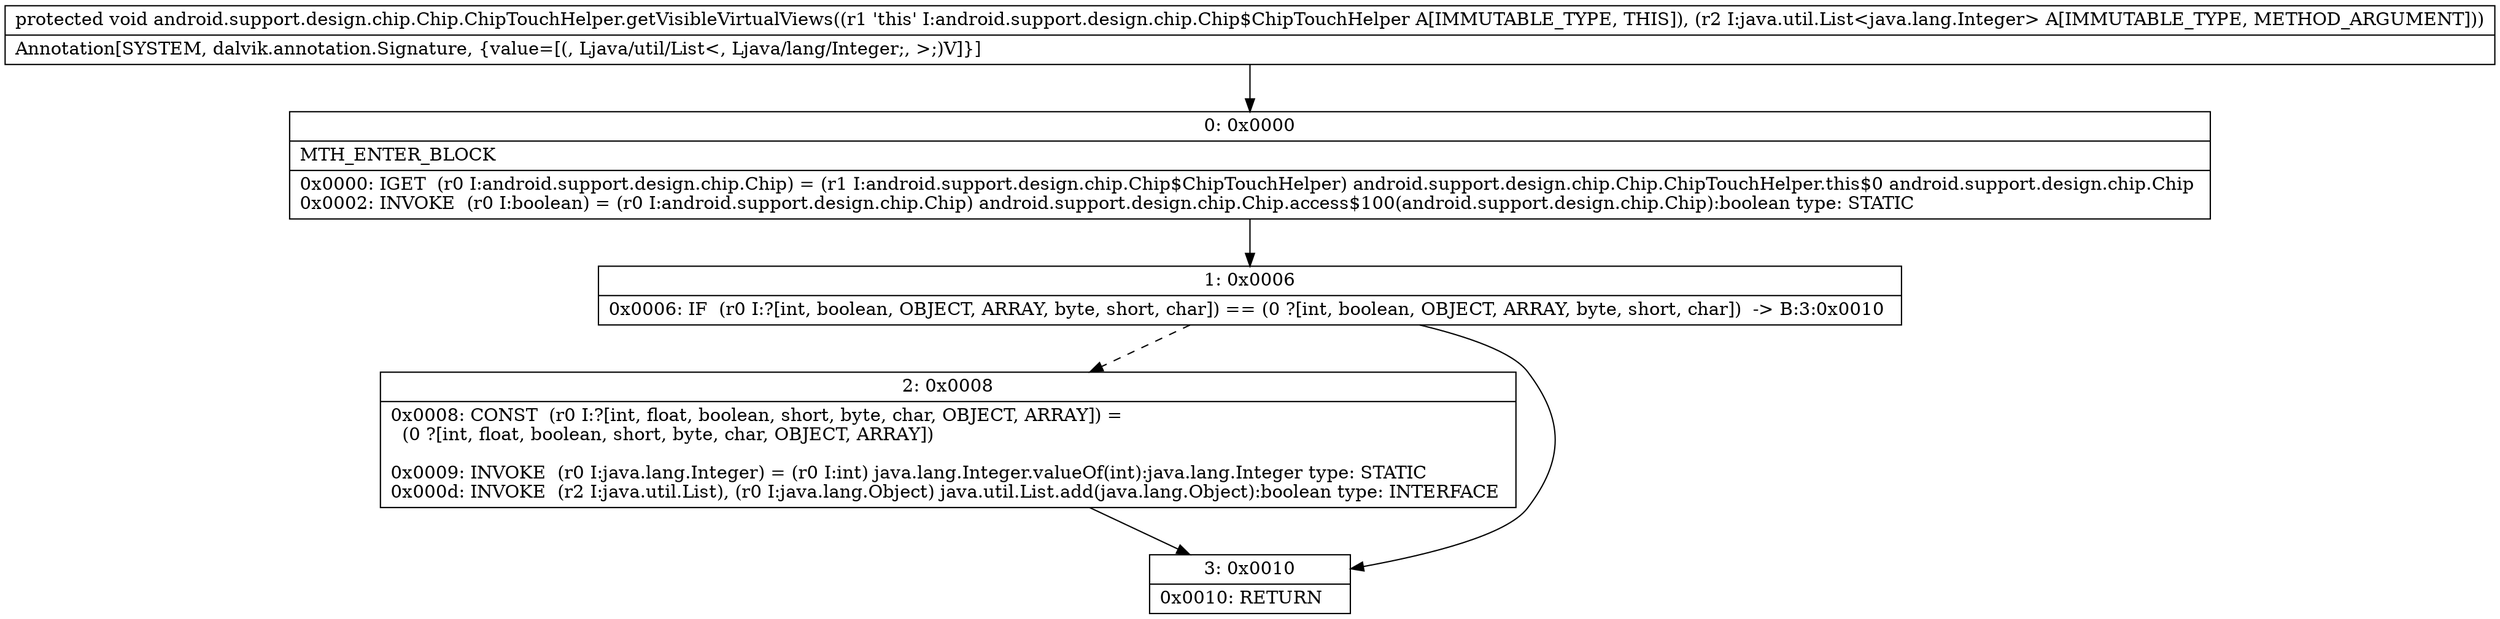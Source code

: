 digraph "CFG forandroid.support.design.chip.Chip.ChipTouchHelper.getVisibleVirtualViews(Ljava\/util\/List;)V" {
Node_0 [shape=record,label="{0\:\ 0x0000|MTH_ENTER_BLOCK\l|0x0000: IGET  (r0 I:android.support.design.chip.Chip) = (r1 I:android.support.design.chip.Chip$ChipTouchHelper) android.support.design.chip.Chip.ChipTouchHelper.this$0 android.support.design.chip.Chip \l0x0002: INVOKE  (r0 I:boolean) = (r0 I:android.support.design.chip.Chip) android.support.design.chip.Chip.access$100(android.support.design.chip.Chip):boolean type: STATIC \l}"];
Node_1 [shape=record,label="{1\:\ 0x0006|0x0006: IF  (r0 I:?[int, boolean, OBJECT, ARRAY, byte, short, char]) == (0 ?[int, boolean, OBJECT, ARRAY, byte, short, char])  \-\> B:3:0x0010 \l}"];
Node_2 [shape=record,label="{2\:\ 0x0008|0x0008: CONST  (r0 I:?[int, float, boolean, short, byte, char, OBJECT, ARRAY]) = \l  (0 ?[int, float, boolean, short, byte, char, OBJECT, ARRAY])\l \l0x0009: INVOKE  (r0 I:java.lang.Integer) = (r0 I:int) java.lang.Integer.valueOf(int):java.lang.Integer type: STATIC \l0x000d: INVOKE  (r2 I:java.util.List), (r0 I:java.lang.Object) java.util.List.add(java.lang.Object):boolean type: INTERFACE \l}"];
Node_3 [shape=record,label="{3\:\ 0x0010|0x0010: RETURN   \l}"];
MethodNode[shape=record,label="{protected void android.support.design.chip.Chip.ChipTouchHelper.getVisibleVirtualViews((r1 'this' I:android.support.design.chip.Chip$ChipTouchHelper A[IMMUTABLE_TYPE, THIS]), (r2 I:java.util.List\<java.lang.Integer\> A[IMMUTABLE_TYPE, METHOD_ARGUMENT]))  | Annotation[SYSTEM, dalvik.annotation.Signature, \{value=[(, Ljava\/util\/List\<, Ljava\/lang\/Integer;, \>;)V]\}]\l}"];
MethodNode -> Node_0;
Node_0 -> Node_1;
Node_1 -> Node_2[style=dashed];
Node_1 -> Node_3;
Node_2 -> Node_3;
}

